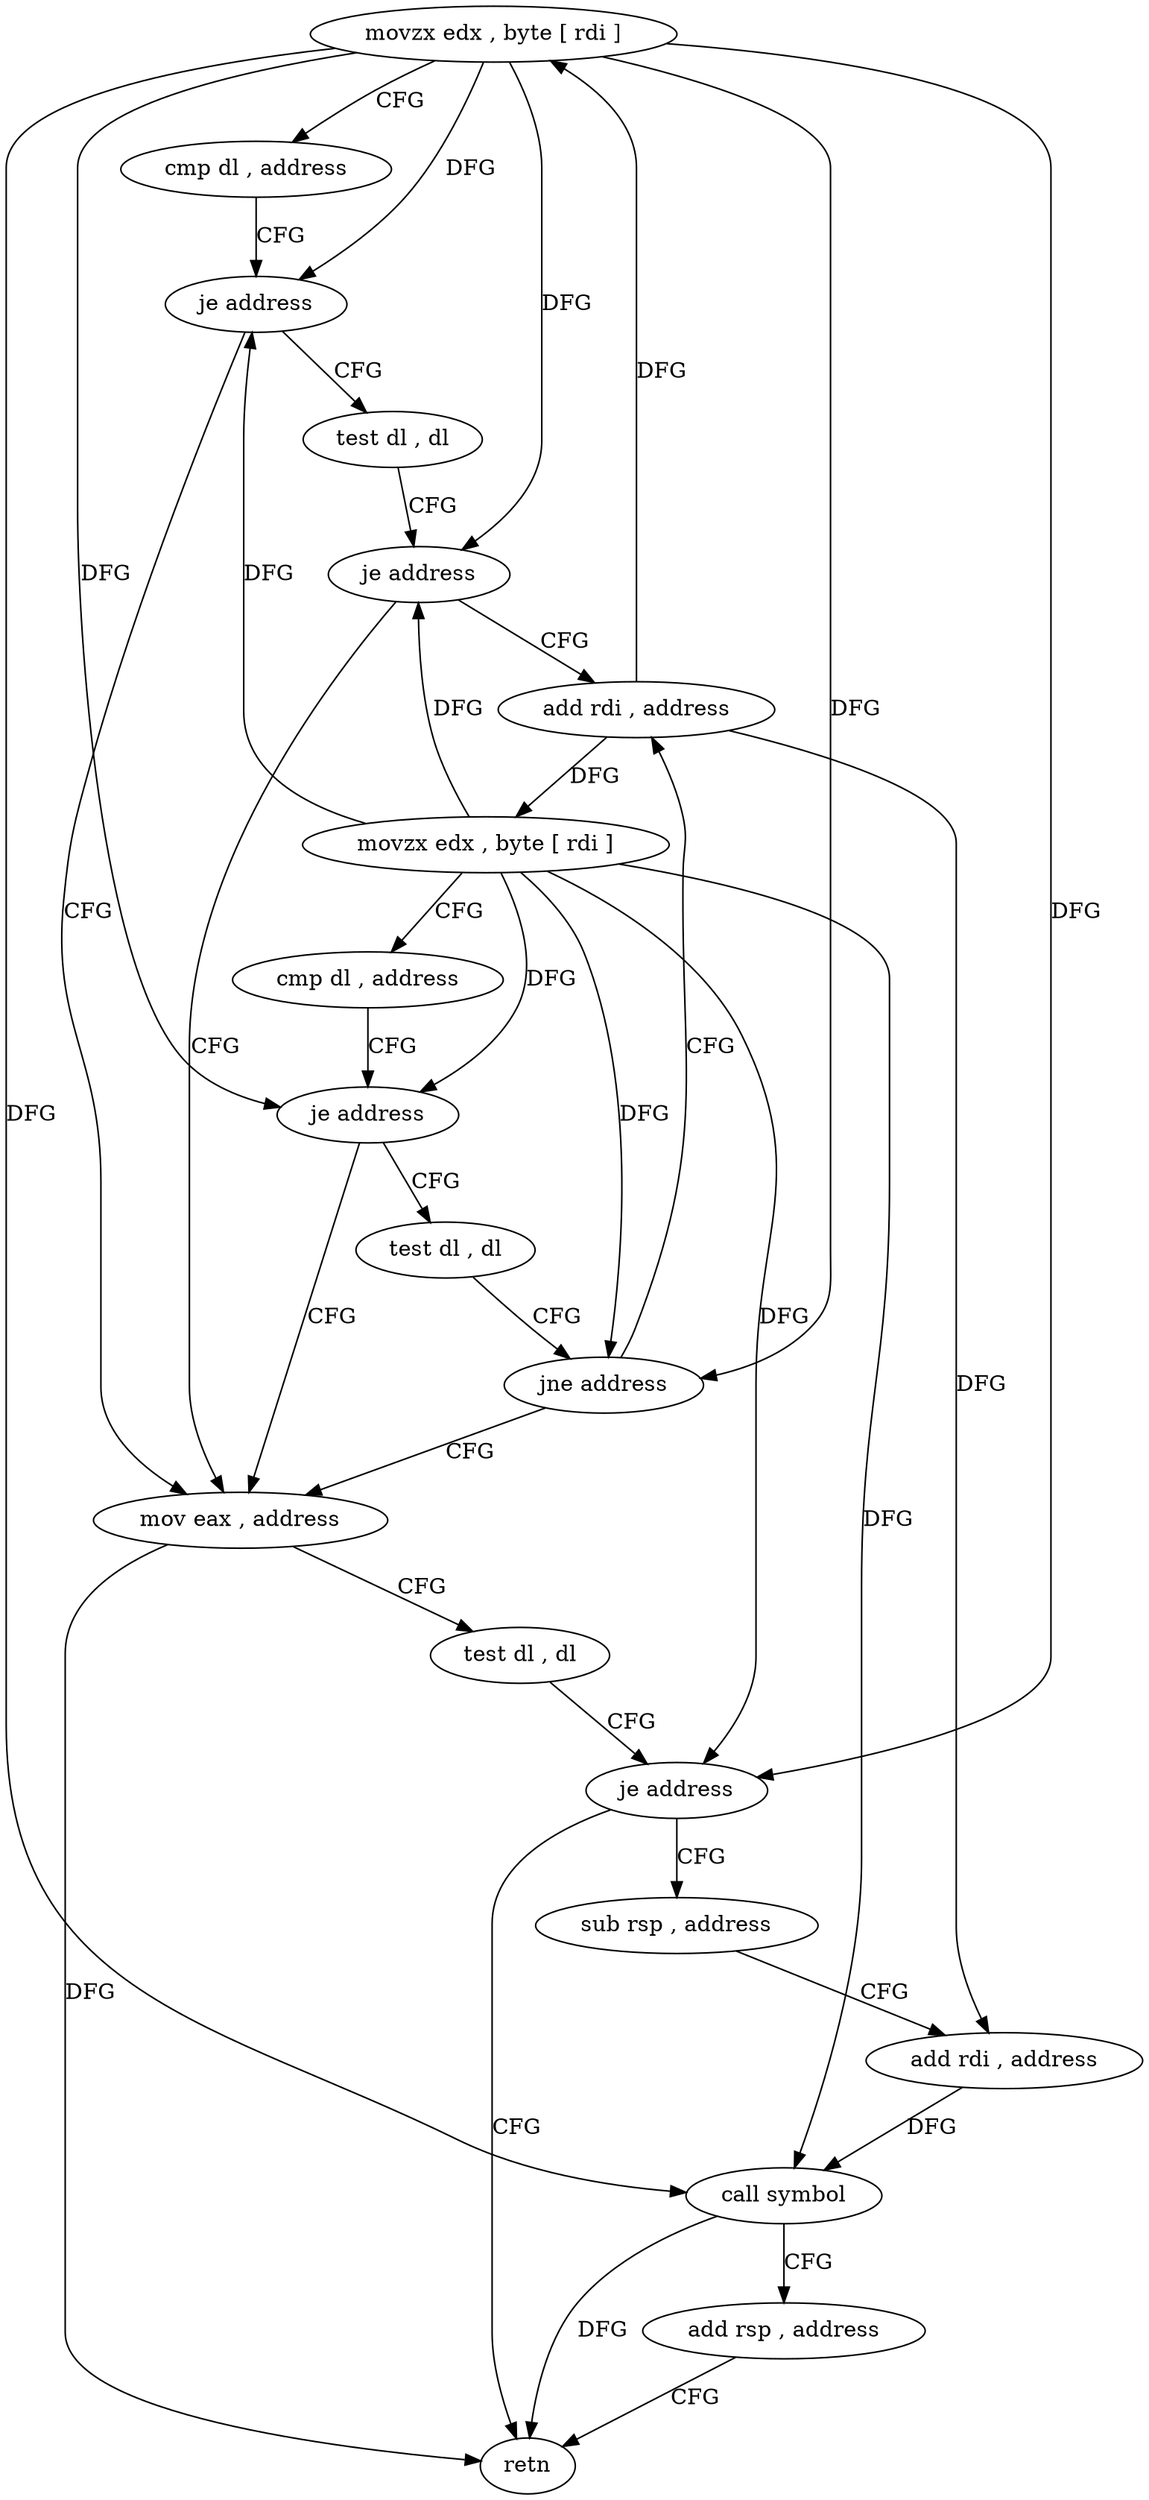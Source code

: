 digraph "func" {
"128025" [label = "movzx edx , byte [ rdi ]" ]
"128028" [label = "cmp dl , address" ]
"128031" [label = "je address" ]
"128053" [label = "mov eax , address" ]
"128033" [label = "test dl , dl" ]
"128058" [label = "test dl , dl" ]
"128060" [label = "je address" ]
"128079" [label = "retn" ]
"128062" [label = "sub rsp , address" ]
"128035" [label = "je address" ]
"128037" [label = "add rdi , address" ]
"128066" [label = "add rdi , address" ]
"128070" [label = "call symbol" ]
"128075" [label = "add rsp , address" ]
"128041" [label = "movzx edx , byte [ rdi ]" ]
"128044" [label = "cmp dl , address" ]
"128047" [label = "je address" ]
"128049" [label = "test dl , dl" ]
"128051" [label = "jne address" ]
"128025" -> "128028" [ label = "CFG" ]
"128025" -> "128031" [ label = "DFG" ]
"128025" -> "128060" [ label = "DFG" ]
"128025" -> "128035" [ label = "DFG" ]
"128025" -> "128070" [ label = "DFG" ]
"128025" -> "128047" [ label = "DFG" ]
"128025" -> "128051" [ label = "DFG" ]
"128028" -> "128031" [ label = "CFG" ]
"128031" -> "128053" [ label = "CFG" ]
"128031" -> "128033" [ label = "CFG" ]
"128053" -> "128058" [ label = "CFG" ]
"128053" -> "128079" [ label = "DFG" ]
"128033" -> "128035" [ label = "CFG" ]
"128058" -> "128060" [ label = "CFG" ]
"128060" -> "128079" [ label = "CFG" ]
"128060" -> "128062" [ label = "CFG" ]
"128062" -> "128066" [ label = "CFG" ]
"128035" -> "128053" [ label = "CFG" ]
"128035" -> "128037" [ label = "CFG" ]
"128037" -> "128041" [ label = "DFG" ]
"128037" -> "128025" [ label = "DFG" ]
"128037" -> "128066" [ label = "DFG" ]
"128066" -> "128070" [ label = "DFG" ]
"128070" -> "128075" [ label = "CFG" ]
"128070" -> "128079" [ label = "DFG" ]
"128075" -> "128079" [ label = "CFG" ]
"128041" -> "128044" [ label = "CFG" ]
"128041" -> "128031" [ label = "DFG" ]
"128041" -> "128060" [ label = "DFG" ]
"128041" -> "128035" [ label = "DFG" ]
"128041" -> "128070" [ label = "DFG" ]
"128041" -> "128047" [ label = "DFG" ]
"128041" -> "128051" [ label = "DFG" ]
"128044" -> "128047" [ label = "CFG" ]
"128047" -> "128053" [ label = "CFG" ]
"128047" -> "128049" [ label = "CFG" ]
"128049" -> "128051" [ label = "CFG" ]
"128051" -> "128037" [ label = "CFG" ]
"128051" -> "128053" [ label = "CFG" ]
}
